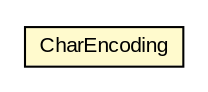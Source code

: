 #!/usr/local/bin/dot
#
# Class diagram 
# Generated by UMLGraph version R5_6-24-gf6e263 (http://www.umlgraph.org/)
#

digraph G {
	edge [fontname="arial",fontsize=10,labelfontname="arial",labelfontsize=10];
	node [fontname="arial",fontsize=10,shape=plaintext];
	nodesep=0.25;
	ranksep=0.5;
	// org.miloss.fgsms.common.codec.CharEncoding
	c217483 [label=<<table title="org.miloss.fgsms.common.codec.CharEncoding" border="0" cellborder="1" cellspacing="0" cellpadding="2" port="p" bgcolor="lemonChiffon" href="./CharEncoding.html">
		<tr><td><table border="0" cellspacing="0" cellpadding="1">
<tr><td align="center" balign="center"> CharEncoding </td></tr>
		</table></td></tr>
		</table>>, URL="./CharEncoding.html", fontname="arial", fontcolor="black", fontsize=10.0];
}

